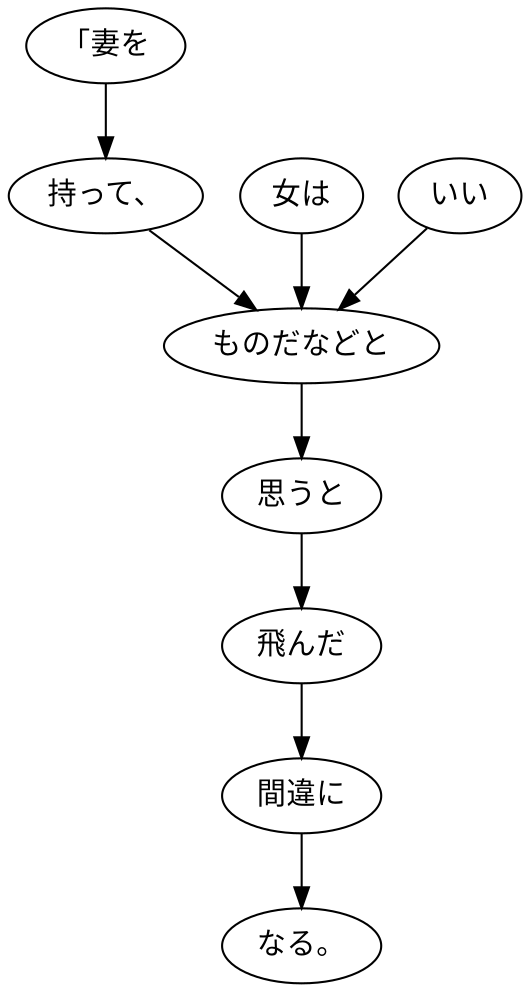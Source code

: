 digraph graph8864 {
	node0 [label="「妻を"];
	node1 [label="持って、"];
	node2 [label="女は"];
	node3 [label="いい"];
	node4 [label="ものだなどと"];
	node5 [label="思うと"];
	node6 [label="飛んだ"];
	node7 [label="間違に"];
	node8 [label="なる。"];
	node0 -> node1;
	node1 -> node4;
	node2 -> node4;
	node3 -> node4;
	node4 -> node5;
	node5 -> node6;
	node6 -> node7;
	node7 -> node8;
}
